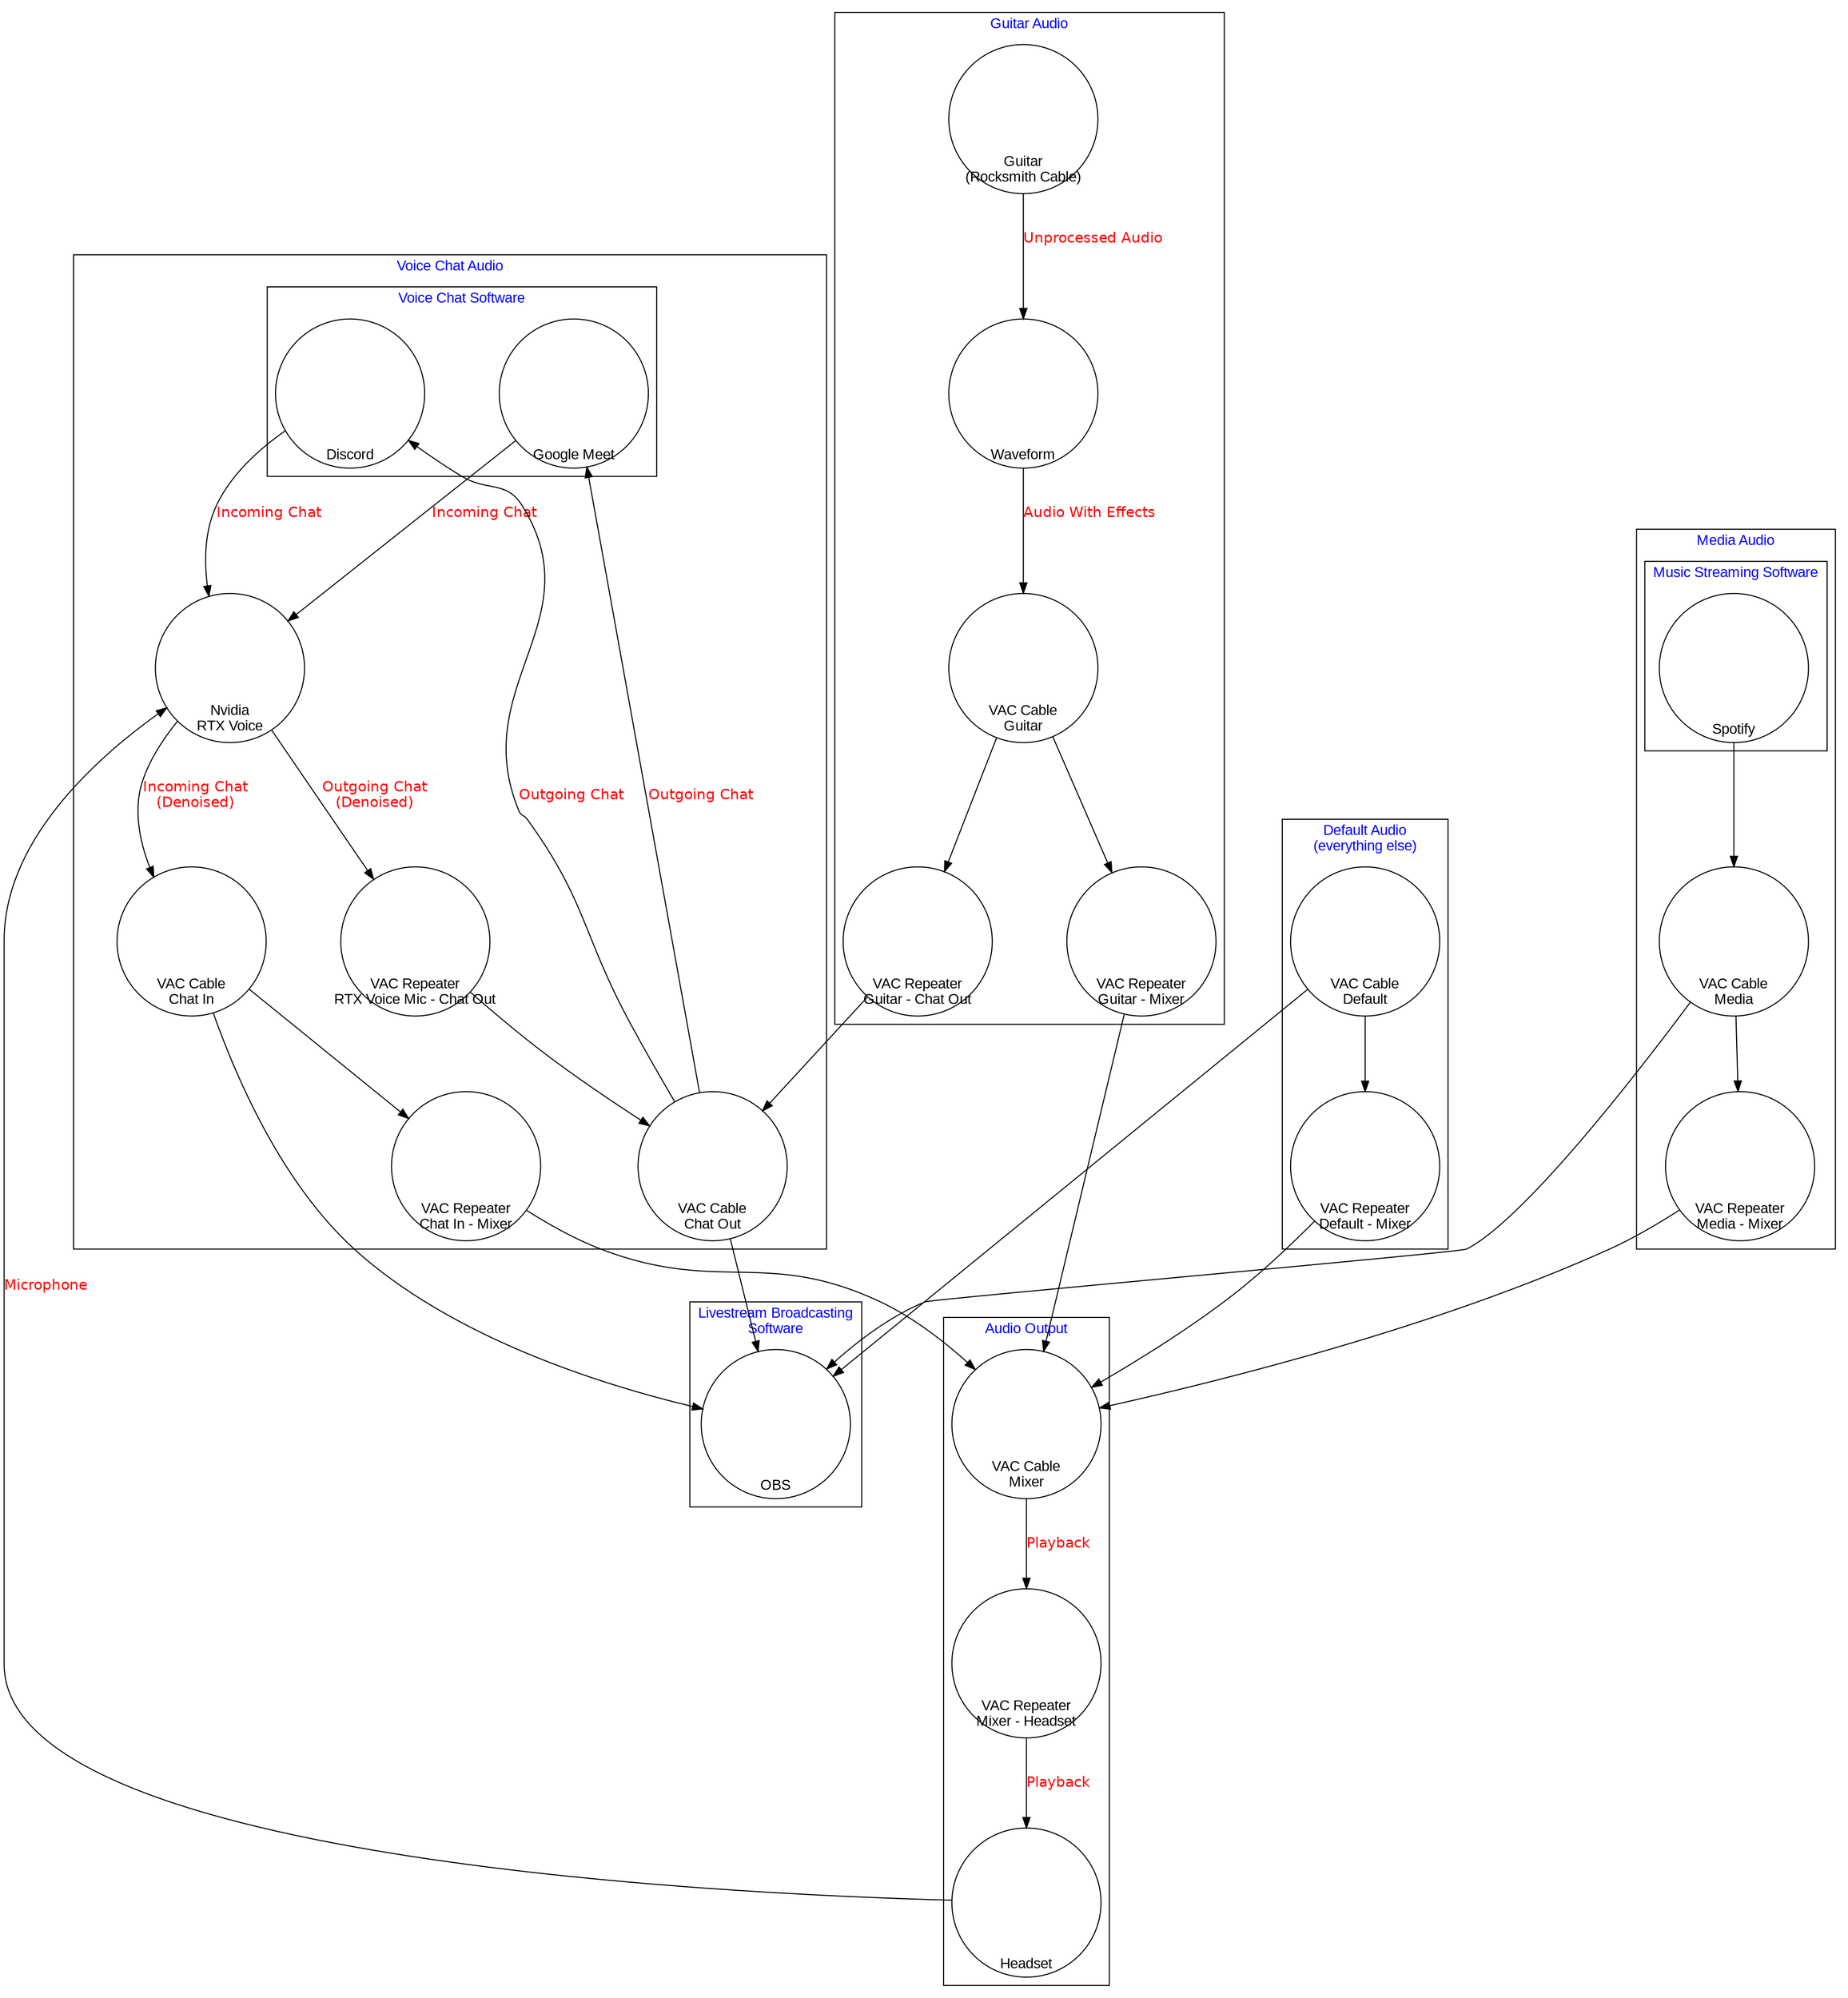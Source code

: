 digraph G {
    graph [bgcolor=white resolution=256 fontname=Arial fontcolor=blue nodesep=1 ranksep=1]
    node [fontname=Arial fontcolor=black labelloc=b shape=circle width=2 fixedsize=true]
    edge [fontname=Helvetica fontcolor=red]
    // TODO: find a way to center the node shape around image + label

    subgraph cluster_chat {
        label="Voice Chat Audio"
        subgraph cluster_voice_chat_software {
            label="Voice Chat Software"
            discord [
                label="Discord"
                image="./img/discord.png"
            ]
            google_meet [
                label="Google Meet"
                image="./img/google_meet.png"
            ]
        }
        nvidia_rtx_voice [
            label="Nvidia\nRTX Voice"
            image="./img/nvidia_rtx_voice.png"
        ]
        vac_cable_chat_out [label="VAC Cable\nChat Out" image="./img/line.png"]
        vac_cable_chat_in [label="VAC Cable\nChat In" image="./img/line.png"]
        vac_repeater_rtx_voice_mic_to_chat_out [
            label="VAC Repeater\nRTX Voice Mic - Chat Out"
            image="./img/vac_audio_repeater.png"
        ]
        vac_repeater_chat_in_to_mixer [
            label="VAC Repeater\nChat In - Mixer"
            image="./img/vac_audio_repeater.png"
        ]

        discord -> nvidia_rtx_voice[label="Incoming Chat"]
        google_meet -> nvidia_rtx_voice[label="Incoming Chat"]
        nvidia_rtx_voice -> vac_cable_chat_in[label="Incoming Chat\n(Denoised)"]
        nvidia_rtx_voice -> vac_repeater_rtx_voice_mic_to_chat_out[label="Outgoing Chat\n(Denoised)"]
        vac_repeater_rtx_voice_mic_to_chat_out -> vac_cable_chat_out
        vac_cable_chat_out -> discord[label="Outgoing Chat"]
        vac_cable_chat_out -> google_meet[label="Outgoing Chat"]
        vac_cable_chat_in -> vac_repeater_chat_in_to_mixer
    }

    subgraph cluster_guitar {
        label="Guitar Audio"
        guitar [
            label="Guitar\n(Rocksmith Cable)"
            image="./img/guitar.png"
        ]
        waveform [
            label="Waveform"
            image="./img/waveform.png"
        ]
        vac_cable_guitar [label="VAC Cable\nGuitar" image="./img/line.png"]
        vac_repeater_guitar_to_mixer [
            label="VAC Repeater\nGuitar - Mixer"
            image="./img/vac_audio_repeater.png"
        ]
        vac_repeater_guitar_to_chat_out [
            label="VAC Repeater\nGuitar - Chat Out"
            image="./img/vac_audio_repeater.png"
        ]

        guitar -> waveform[label="Unprocessed Audio"]
        waveform -> vac_cable_guitar[label="Audio With Effects"]
        vac_cable_guitar -> vac_repeater_guitar_to_mixer
        vac_cable_guitar -> vac_repeater_guitar_to_chat_out
    }

    subgraph cluster_media_audio {
        label="Media Audio"
        subgraph cluster_music_streaming_software {
            label="Music Streaming Software"
            spotify [
                label="Spotify"
                image="./img/spotify.png"
            ]
        }
        vac_cable_media [label="VAC Cable\nMedia" image="./img/line.png"]
        vac_repeater_media_to_mixer [
            label="VAC Repeater\nMedia - Mixer"
            image="./img/vac_audio_repeater.png"
        ]

        spotify -> vac_cable_media
        vac_cable_media -> vac_repeater_media_to_mixer
    }

    subgraph cluster_audio_output {
        label="Audio Output"
        headset [
            label="Headset"
            image="./img/headset.png"
        ]
        vac_cable_mixer [label="VAC Cable\nMixer" image="./img/line.png"]
        vac_repeater_mixer_to_headset [
            label="VAC Repeater\nMixer - Headset"
            image="./img/vac_audio_repeater.png"
        ]

        vac_cable_mixer -> vac_repeater_mixer_to_headset -> headset[label="Playback"]
    }

    subgraph cluster_livestreaming_software {
        label="Livestream Broadcasting\nSoftware"
        obs [
            label="OBS"
            image="./img/obs.png"
        ]
    }

    subgraph cluster_default {
        label="Default Audio\n(everything else)"
        vac_cable_default [label="VAC Cable\nDefault" image="./img/line.png"]
        vac_repeater_default_to_mixer [
            label="VAC Repeater\nDefault - Mixer"
            image="./img/vac_audio_repeater.png"
        ]

        vac_cable_default -> vac_repeater_default_to_mixer
    }

    headset -> nvidia_rtx_voice[label="Microphone"]
    vac_repeater_chat_in_to_mixer -> vac_cable_mixer
    vac_repeater_guitar_to_mixer -> vac_cable_mixer
    vac_repeater_default_to_mixer -> vac_cable_mixer
    vac_repeater_media_to_mixer -> vac_cable_mixer
    vac_repeater_guitar_to_chat_out -> vac_cable_chat_out

    vac_cable_chat_in, vac_cable_chat_out, vac_cable_media, vac_cable_default -> obs
}
